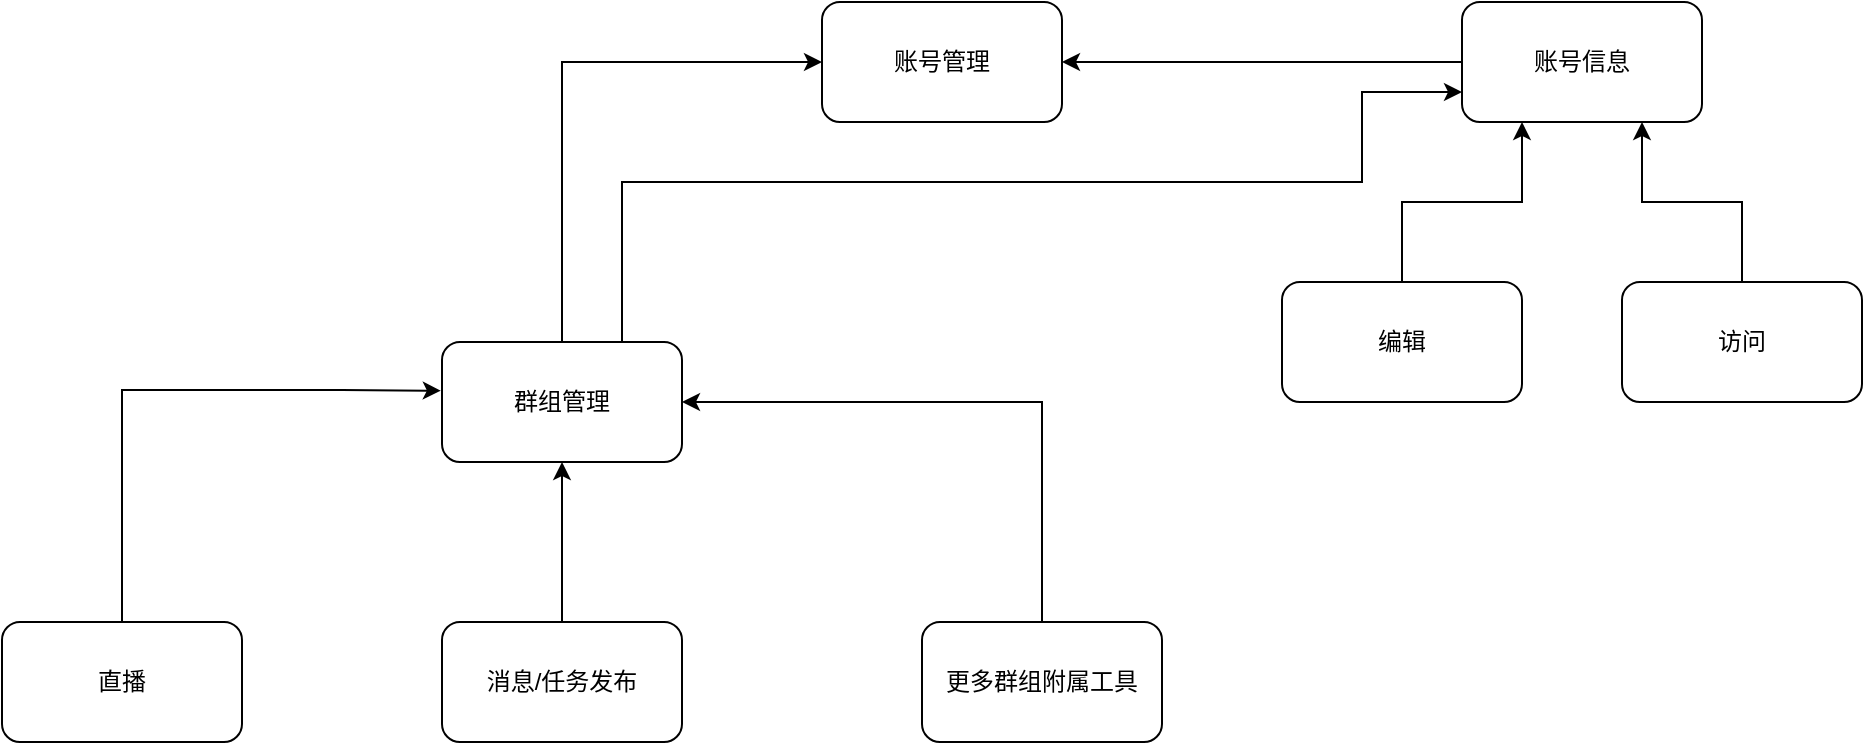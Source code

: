 <mxfile version="15.7.3" type="github">
  <diagram id="Anw5w-5vg4DcUY6HYMhr" name="第 1 页">
    <mxGraphModel dx="2012" dy="635" grid="1" gridSize="10" guides="1" tooltips="1" connect="1" arrows="1" fold="1" page="1" pageScale="1" pageWidth="827" pageHeight="1169" math="0" shadow="0">
      <root>
        <mxCell id="0" />
        <mxCell id="1" parent="0" />
        <mxCell id="NFU9gqMGokNPc5nZFL8_-1" value="账号管理" style="rounded=1;whiteSpace=wrap;html=1;" vertex="1" parent="1">
          <mxGeometry x="340" y="80" width="120" height="60" as="geometry" />
        </mxCell>
        <mxCell id="NFU9gqMGokNPc5nZFL8_-4" style="edgeStyle=orthogonalEdgeStyle;rounded=0;orthogonalLoop=1;jettySize=auto;html=1;entryX=0;entryY=0.5;entryDx=0;entryDy=0;" edge="1" parent="1" source="NFU9gqMGokNPc5nZFL8_-2" target="NFU9gqMGokNPc5nZFL8_-1">
          <mxGeometry relative="1" as="geometry">
            <Array as="points">
              <mxPoint x="210" y="110" />
            </Array>
          </mxGeometry>
        </mxCell>
        <mxCell id="NFU9gqMGokNPc5nZFL8_-12" style="edgeStyle=orthogonalEdgeStyle;rounded=0;orthogonalLoop=1;jettySize=auto;html=1;exitX=0.75;exitY=0;exitDx=0;exitDy=0;entryX=0;entryY=0.75;entryDx=0;entryDy=0;" edge="1" parent="1" source="NFU9gqMGokNPc5nZFL8_-2" target="NFU9gqMGokNPc5nZFL8_-3">
          <mxGeometry relative="1" as="geometry">
            <mxPoint x="620" y="150" as="targetPoint" />
            <Array as="points">
              <mxPoint x="240" y="170" />
              <mxPoint x="610" y="170" />
              <mxPoint x="610" y="125" />
            </Array>
          </mxGeometry>
        </mxCell>
        <mxCell id="NFU9gqMGokNPc5nZFL8_-2" value="群组管理" style="rounded=1;whiteSpace=wrap;html=1;" vertex="1" parent="1">
          <mxGeometry x="150" y="250" width="120" height="60" as="geometry" />
        </mxCell>
        <mxCell id="NFU9gqMGokNPc5nZFL8_-5" style="edgeStyle=orthogonalEdgeStyle;rounded=0;orthogonalLoop=1;jettySize=auto;html=1;entryX=1;entryY=0.5;entryDx=0;entryDy=0;" edge="1" parent="1" source="NFU9gqMGokNPc5nZFL8_-3" target="NFU9gqMGokNPc5nZFL8_-1">
          <mxGeometry relative="1" as="geometry">
            <Array as="points">
              <mxPoint x="710" y="110" />
            </Array>
          </mxGeometry>
        </mxCell>
        <mxCell id="NFU9gqMGokNPc5nZFL8_-3" value="账号信息" style="rounded=1;whiteSpace=wrap;html=1;" vertex="1" parent="1">
          <mxGeometry x="660" y="80" width="120" height="60" as="geometry" />
        </mxCell>
        <mxCell id="NFU9gqMGokNPc5nZFL8_-7" style="edgeStyle=orthogonalEdgeStyle;rounded=0;orthogonalLoop=1;jettySize=auto;html=1;entryX=-0.005;entryY=0.406;entryDx=0;entryDy=0;entryPerimeter=0;" edge="1" parent="1" source="NFU9gqMGokNPc5nZFL8_-6" target="NFU9gqMGokNPc5nZFL8_-2">
          <mxGeometry relative="1" as="geometry">
            <Array as="points">
              <mxPoint x="-10" y="274" />
              <mxPoint x="100" y="274" />
            </Array>
          </mxGeometry>
        </mxCell>
        <mxCell id="NFU9gqMGokNPc5nZFL8_-6" value="直播" style="rounded=1;whiteSpace=wrap;html=1;" vertex="1" parent="1">
          <mxGeometry x="-70" y="390" width="120" height="60" as="geometry" />
        </mxCell>
        <mxCell id="NFU9gqMGokNPc5nZFL8_-9" style="edgeStyle=orthogonalEdgeStyle;rounded=0;orthogonalLoop=1;jettySize=auto;html=1;entryX=0.5;entryY=1;entryDx=0;entryDy=0;" edge="1" parent="1" source="NFU9gqMGokNPc5nZFL8_-8" target="NFU9gqMGokNPc5nZFL8_-2">
          <mxGeometry relative="1" as="geometry" />
        </mxCell>
        <mxCell id="NFU9gqMGokNPc5nZFL8_-8" value="消息/任务发布" style="rounded=1;whiteSpace=wrap;html=1;" vertex="1" parent="1">
          <mxGeometry x="150" y="390" width="120" height="60" as="geometry" />
        </mxCell>
        <mxCell id="NFU9gqMGokNPc5nZFL8_-11" style="edgeStyle=orthogonalEdgeStyle;rounded=0;orthogonalLoop=1;jettySize=auto;html=1;entryX=1;entryY=0.5;entryDx=0;entryDy=0;" edge="1" parent="1" source="NFU9gqMGokNPc5nZFL8_-10" target="NFU9gqMGokNPc5nZFL8_-2">
          <mxGeometry relative="1" as="geometry">
            <Array as="points">
              <mxPoint x="450" y="280" />
            </Array>
          </mxGeometry>
        </mxCell>
        <mxCell id="NFU9gqMGokNPc5nZFL8_-10" value="更多群组附属工具" style="rounded=1;whiteSpace=wrap;html=1;" vertex="1" parent="1">
          <mxGeometry x="390" y="390" width="120" height="60" as="geometry" />
        </mxCell>
        <mxCell id="NFU9gqMGokNPc5nZFL8_-17" style="edgeStyle=orthogonalEdgeStyle;rounded=0;orthogonalLoop=1;jettySize=auto;html=1;entryX=0.25;entryY=1;entryDx=0;entryDy=0;" edge="1" parent="1" source="NFU9gqMGokNPc5nZFL8_-14" target="NFU9gqMGokNPc5nZFL8_-3">
          <mxGeometry relative="1" as="geometry" />
        </mxCell>
        <mxCell id="NFU9gqMGokNPc5nZFL8_-14" value="编辑" style="rounded=1;whiteSpace=wrap;html=1;" vertex="1" parent="1">
          <mxGeometry x="570" y="220" width="120" height="60" as="geometry" />
        </mxCell>
        <mxCell id="NFU9gqMGokNPc5nZFL8_-18" style="edgeStyle=orthogonalEdgeStyle;rounded=0;orthogonalLoop=1;jettySize=auto;html=1;entryX=0.75;entryY=1;entryDx=0;entryDy=0;" edge="1" parent="1" source="NFU9gqMGokNPc5nZFL8_-16" target="NFU9gqMGokNPc5nZFL8_-3">
          <mxGeometry relative="1" as="geometry" />
        </mxCell>
        <mxCell id="NFU9gqMGokNPc5nZFL8_-16" value="访问" style="rounded=1;whiteSpace=wrap;html=1;" vertex="1" parent="1">
          <mxGeometry x="740" y="220" width="120" height="60" as="geometry" />
        </mxCell>
      </root>
    </mxGraphModel>
  </diagram>
</mxfile>
